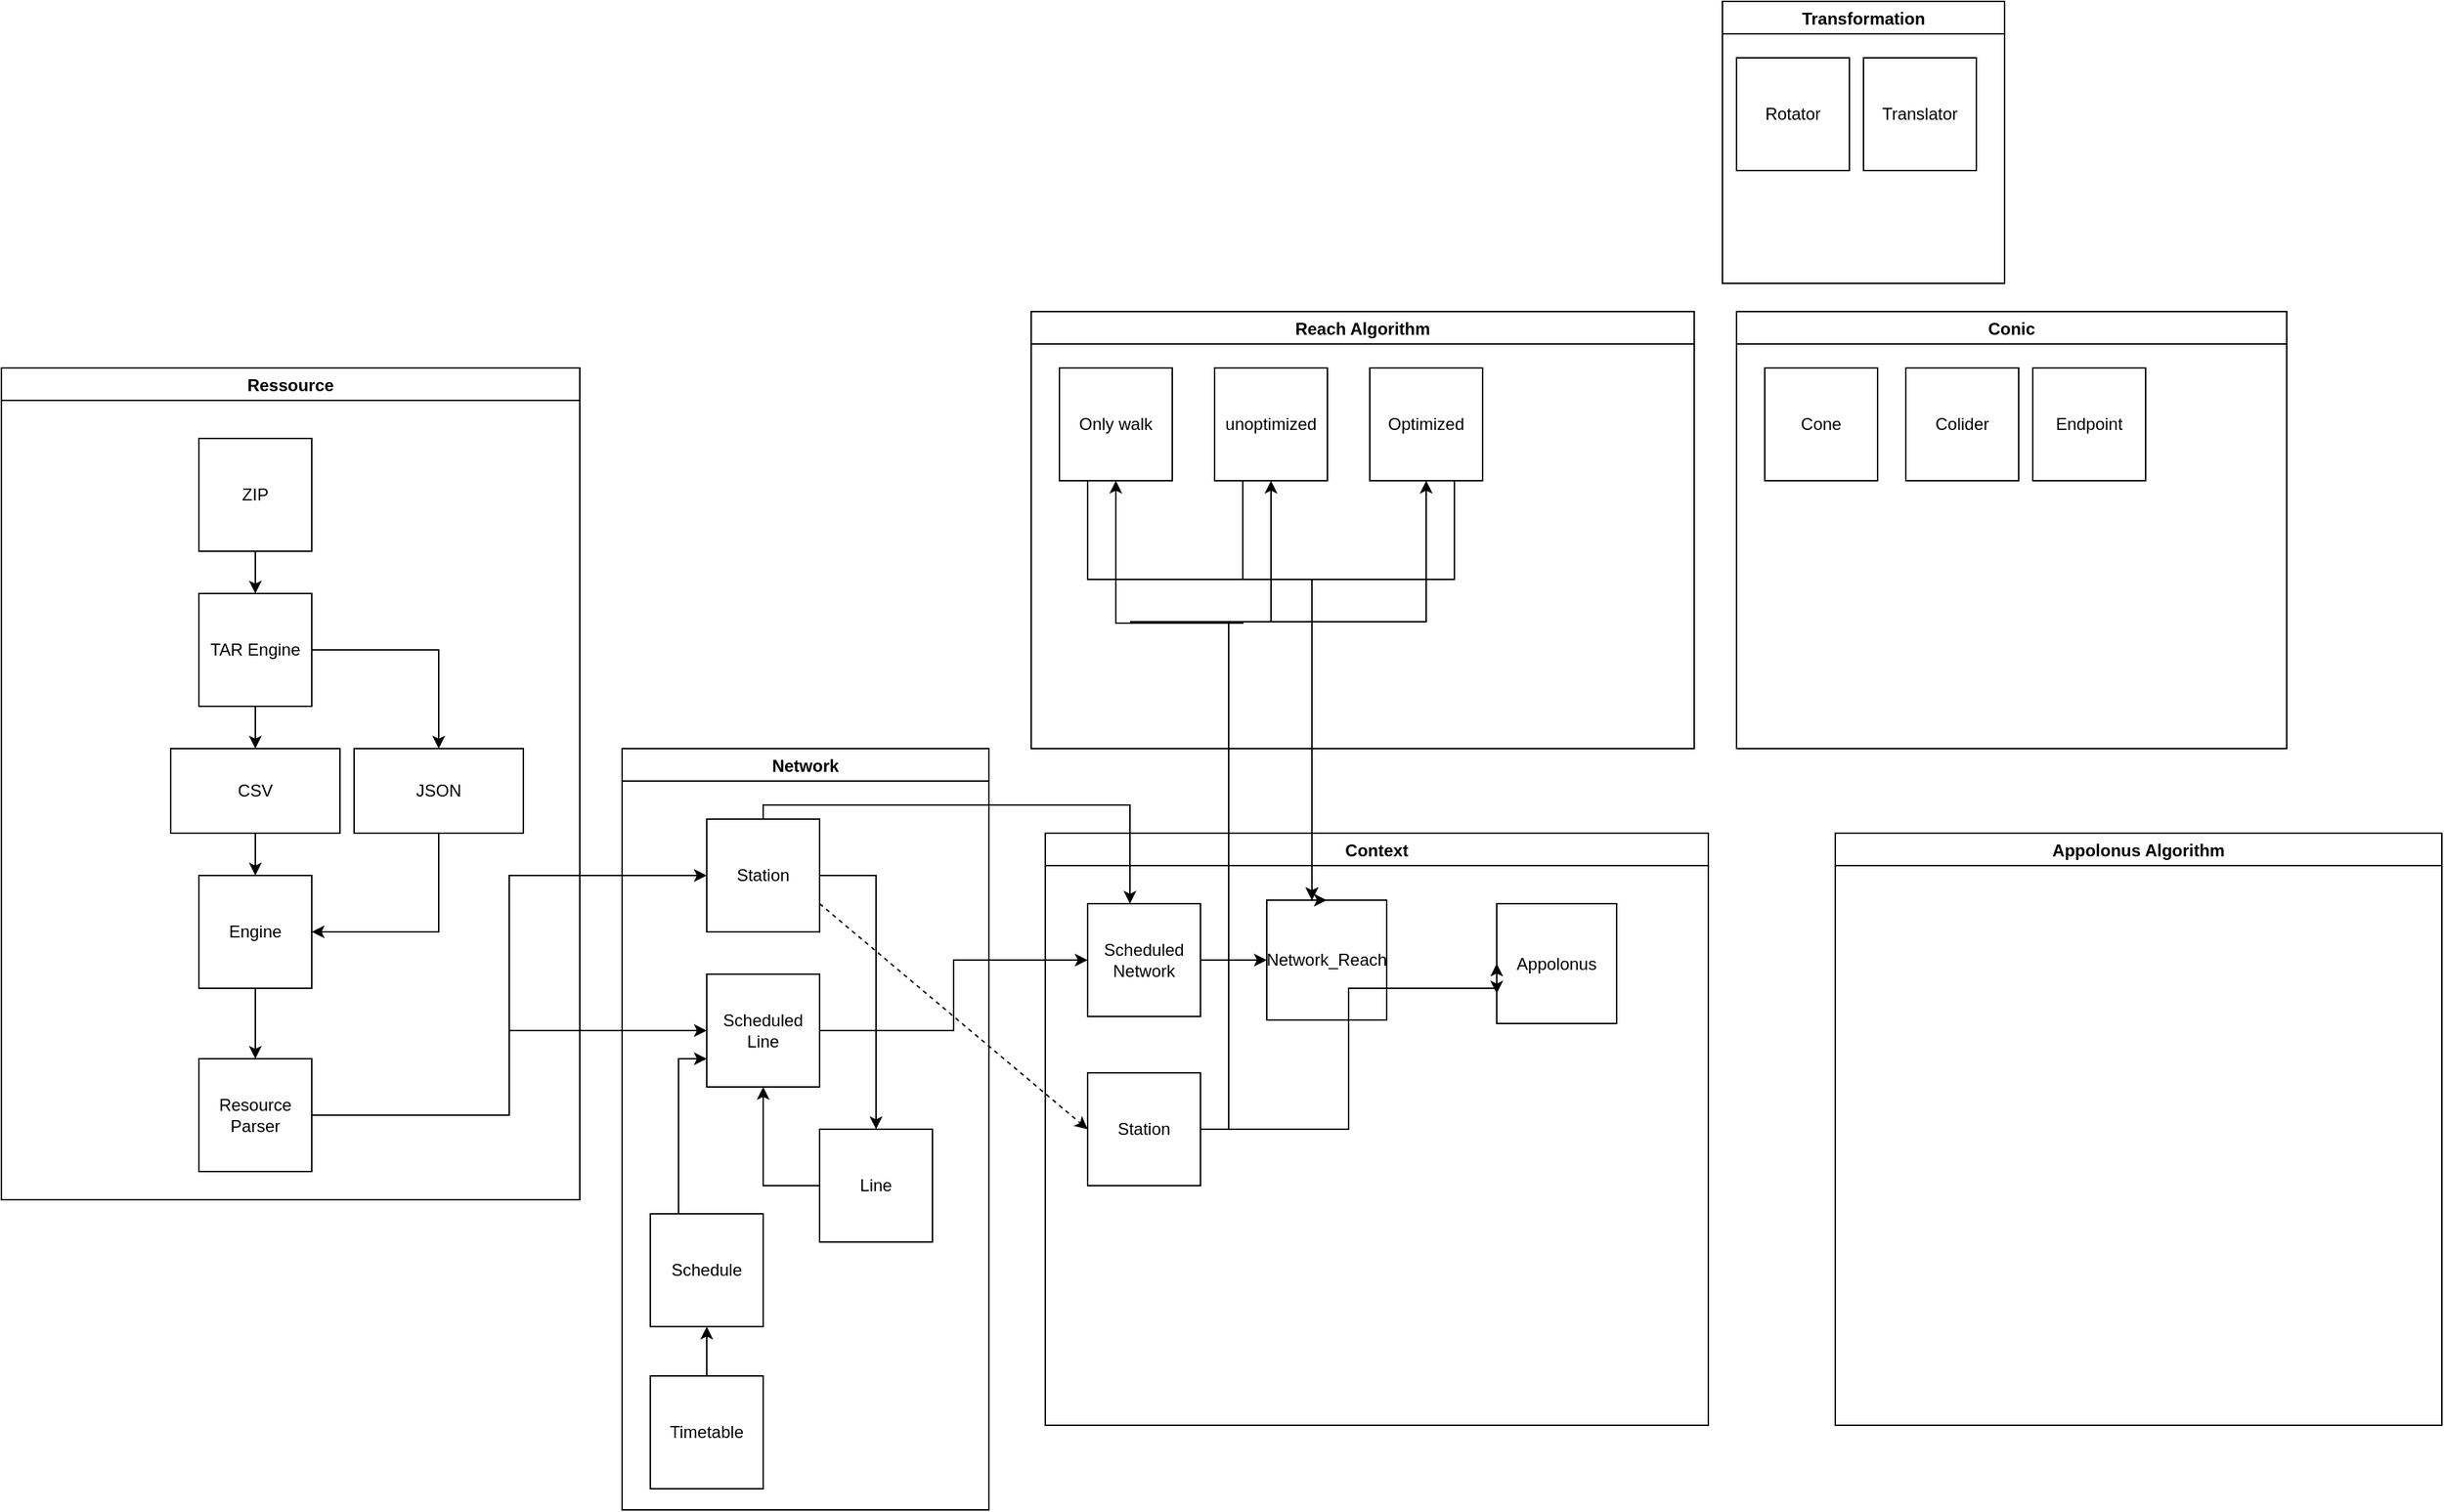 <mxfile version="23.1.1" type="device">
  <diagram id="mV9nvlgZ1SqP-orXN22f" name="Page-1">
    <mxGraphModel dx="2901" dy="2311" grid="1" gridSize="10" guides="1" tooltips="1" connect="1" arrows="1" fold="1" page="1" pageScale="1" pageWidth="827" pageHeight="1169" math="0" shadow="0">
      <root>
        <mxCell id="0" />
        <mxCell id="1" parent="0" />
        <mxCell id="259nfsBWnG1jqOeQEczo-21" style="edgeStyle=orthogonalEdgeStyle;rounded=0;orthogonalLoop=1;jettySize=auto;html=1;entryX=0;entryY=0.5;entryDx=0;entryDy=0;" parent="1" source="259nfsBWnG1jqOeQEczo-1" target="259nfsBWnG1jqOeQEczo-18" edge="1">
          <mxGeometry relative="1" as="geometry" />
        </mxCell>
        <mxCell id="259nfsBWnG1jqOeQEczo-22" style="edgeStyle=orthogonalEdgeStyle;rounded=0;orthogonalLoop=1;jettySize=auto;html=1;entryX=0;entryY=0.5;entryDx=0;entryDy=0;" parent="1" source="259nfsBWnG1jqOeQEczo-1" target="259nfsBWnG1jqOeQEczo-17" edge="1">
          <mxGeometry relative="1" as="geometry" />
        </mxCell>
        <mxCell id="259nfsBWnG1jqOeQEczo-1" value="&lt;div&gt;Resource&lt;/div&gt;&lt;div&gt;Parser&lt;br&gt;&lt;/div&gt;" style="whiteSpace=wrap;html=1;aspect=fixed;" parent="1" vertex="1">
          <mxGeometry x="80" y="430" width="80" height="80" as="geometry" />
        </mxCell>
        <mxCell id="259nfsBWnG1jqOeQEczo-7" style="edgeStyle=orthogonalEdgeStyle;rounded=0;orthogonalLoop=1;jettySize=auto;html=1;entryX=0.5;entryY=0;entryDx=0;entryDy=0;" parent="1" source="259nfsBWnG1jqOeQEczo-2" target="259nfsBWnG1jqOeQEczo-1" edge="1">
          <mxGeometry relative="1" as="geometry" />
        </mxCell>
        <mxCell id="259nfsBWnG1jqOeQEczo-2" value="Engine" style="whiteSpace=wrap;html=1;aspect=fixed;" parent="1" vertex="1">
          <mxGeometry x="80" y="300" width="80" height="80" as="geometry" />
        </mxCell>
        <mxCell id="259nfsBWnG1jqOeQEczo-5" style="edgeStyle=orthogonalEdgeStyle;rounded=0;orthogonalLoop=1;jettySize=auto;html=1;entryX=0.5;entryY=0;entryDx=0;entryDy=0;" parent="1" source="259nfsBWnG1jqOeQEczo-3" target="259nfsBWnG1jqOeQEczo-2" edge="1">
          <mxGeometry relative="1" as="geometry" />
        </mxCell>
        <mxCell id="259nfsBWnG1jqOeQEczo-3" value="CSV" style="rounded=0;whiteSpace=wrap;html=1;" parent="1" vertex="1">
          <mxGeometry x="60" y="210" width="120" height="60" as="geometry" />
        </mxCell>
        <mxCell id="259nfsBWnG1jqOeQEczo-6" style="edgeStyle=orthogonalEdgeStyle;rounded=0;orthogonalLoop=1;jettySize=auto;html=1;entryX=1;entryY=0.5;entryDx=0;entryDy=0;exitX=0.5;exitY=1;exitDx=0;exitDy=0;" parent="1" source="259nfsBWnG1jqOeQEczo-4" target="259nfsBWnG1jqOeQEczo-2" edge="1">
          <mxGeometry relative="1" as="geometry">
            <Array as="points">
              <mxPoint x="250" y="340" />
            </Array>
          </mxGeometry>
        </mxCell>
        <mxCell id="259nfsBWnG1jqOeQEczo-4" value="JSON" style="rounded=0;whiteSpace=wrap;html=1;" parent="1" vertex="1">
          <mxGeometry x="190" y="210" width="120" height="60" as="geometry" />
        </mxCell>
        <mxCell id="259nfsBWnG1jqOeQEczo-10" style="edgeStyle=orthogonalEdgeStyle;rounded=0;orthogonalLoop=1;jettySize=auto;html=1;entryX=0.5;entryY=0;entryDx=0;entryDy=0;" parent="1" source="259nfsBWnG1jqOeQEczo-8" target="259nfsBWnG1jqOeQEczo-9" edge="1">
          <mxGeometry relative="1" as="geometry" />
        </mxCell>
        <mxCell id="259nfsBWnG1jqOeQEczo-8" value="&lt;div&gt;ZIP&lt;/div&gt;" style="whiteSpace=wrap;html=1;aspect=fixed;" parent="1" vertex="1">
          <mxGeometry x="80" y="-10" width="80" height="80" as="geometry" />
        </mxCell>
        <mxCell id="259nfsBWnG1jqOeQEczo-11" style="edgeStyle=orthogonalEdgeStyle;rounded=0;orthogonalLoop=1;jettySize=auto;html=1;entryX=0.5;entryY=0;entryDx=0;entryDy=0;" parent="1" source="259nfsBWnG1jqOeQEczo-9" target="259nfsBWnG1jqOeQEczo-3" edge="1">
          <mxGeometry relative="1" as="geometry" />
        </mxCell>
        <mxCell id="259nfsBWnG1jqOeQEczo-12" style="edgeStyle=orthogonalEdgeStyle;rounded=0;orthogonalLoop=1;jettySize=auto;html=1;entryX=0.5;entryY=0;entryDx=0;entryDy=0;" parent="1" source="259nfsBWnG1jqOeQEczo-9" target="259nfsBWnG1jqOeQEczo-4" edge="1">
          <mxGeometry relative="1" as="geometry" />
        </mxCell>
        <mxCell id="259nfsBWnG1jqOeQEczo-9" value="TAR Engine" style="whiteSpace=wrap;html=1;aspect=fixed;" parent="1" vertex="1">
          <mxGeometry x="80" y="100" width="80" height="80" as="geometry" />
        </mxCell>
        <mxCell id="259nfsBWnG1jqOeQEczo-14" value="Ressource" style="swimlane;" parent="1" vertex="1">
          <mxGeometry x="-60" y="-60" width="410" height="590" as="geometry" />
        </mxCell>
        <mxCell id="259nfsBWnG1jqOeQEczo-16" value="Network" style="swimlane;" parent="1" vertex="1">
          <mxGeometry x="380" y="210" width="260" height="540" as="geometry" />
        </mxCell>
        <mxCell id="259nfsBWnG1jqOeQEczo-18" value="Scheduled Line" style="whiteSpace=wrap;html=1;aspect=fixed;" parent="259nfsBWnG1jqOeQEczo-16" vertex="1">
          <mxGeometry x="60" y="160" width="80" height="80" as="geometry" />
        </mxCell>
        <mxCell id="Zmakk4ub2AOIL455cDHX-8" style="edgeStyle=orthogonalEdgeStyle;rounded=0;orthogonalLoop=1;jettySize=auto;html=1;entryX=0.5;entryY=0;entryDx=0;entryDy=0;" edge="1" parent="259nfsBWnG1jqOeQEczo-16" source="259nfsBWnG1jqOeQEczo-17" target="Zmakk4ub2AOIL455cDHX-7">
          <mxGeometry relative="1" as="geometry">
            <mxPoint x="190" y="230" as="targetPoint" />
            <Array as="points">
              <mxPoint x="180" y="90" />
            </Array>
          </mxGeometry>
        </mxCell>
        <mxCell id="259nfsBWnG1jqOeQEczo-17" value="Station" style="whiteSpace=wrap;html=1;aspect=fixed;" parent="259nfsBWnG1jqOeQEczo-16" vertex="1">
          <mxGeometry x="60" y="50" width="80" height="80" as="geometry" />
        </mxCell>
        <mxCell id="Zmakk4ub2AOIL455cDHX-10" style="edgeStyle=orthogonalEdgeStyle;rounded=0;orthogonalLoop=1;jettySize=auto;html=1;entryX=0;entryY=0.75;entryDx=0;entryDy=0;" edge="1" parent="259nfsBWnG1jqOeQEczo-16" source="Zmakk4ub2AOIL455cDHX-4" target="259nfsBWnG1jqOeQEczo-18">
          <mxGeometry relative="1" as="geometry">
            <Array as="points">
              <mxPoint x="40" y="220" />
            </Array>
          </mxGeometry>
        </mxCell>
        <mxCell id="Zmakk4ub2AOIL455cDHX-4" value="&lt;div&gt;Schedule&lt;/div&gt;" style="whiteSpace=wrap;html=1;aspect=fixed;" vertex="1" parent="259nfsBWnG1jqOeQEczo-16">
          <mxGeometry x="20" y="330" width="80" height="80" as="geometry" />
        </mxCell>
        <mxCell id="Zmakk4ub2AOIL455cDHX-6" style="edgeStyle=orthogonalEdgeStyle;rounded=0;orthogonalLoop=1;jettySize=auto;html=1;entryX=0.5;entryY=1;entryDx=0;entryDy=0;" edge="1" parent="259nfsBWnG1jqOeQEczo-16" source="Zmakk4ub2AOIL455cDHX-5" target="Zmakk4ub2AOIL455cDHX-4">
          <mxGeometry relative="1" as="geometry" />
        </mxCell>
        <mxCell id="Zmakk4ub2AOIL455cDHX-5" value="Timetable" style="whiteSpace=wrap;html=1;aspect=fixed;" vertex="1" parent="259nfsBWnG1jqOeQEczo-16">
          <mxGeometry x="20" y="445" width="80" height="80" as="geometry" />
        </mxCell>
        <mxCell id="Zmakk4ub2AOIL455cDHX-11" style="edgeStyle=orthogonalEdgeStyle;rounded=0;orthogonalLoop=1;jettySize=auto;html=1;entryX=0.5;entryY=1;entryDx=0;entryDy=0;" edge="1" parent="259nfsBWnG1jqOeQEczo-16" source="Zmakk4ub2AOIL455cDHX-7" target="259nfsBWnG1jqOeQEczo-18">
          <mxGeometry relative="1" as="geometry">
            <Array as="points">
              <mxPoint x="100" y="310" />
            </Array>
          </mxGeometry>
        </mxCell>
        <mxCell id="Zmakk4ub2AOIL455cDHX-7" value="Line" style="whiteSpace=wrap;html=1;aspect=fixed;" vertex="1" parent="259nfsBWnG1jqOeQEczo-16">
          <mxGeometry x="140" y="270" width="80" height="80" as="geometry" />
        </mxCell>
        <mxCell id="259nfsBWnG1jqOeQEczo-23" value="Context" style="swimlane;" parent="1" vertex="1">
          <mxGeometry x="680" y="270" width="470" height="420" as="geometry" />
        </mxCell>
        <mxCell id="259nfsBWnG1jqOeQEczo-24" value="Scheduled Network" style="whiteSpace=wrap;html=1;aspect=fixed;" parent="259nfsBWnG1jqOeQEczo-23" vertex="1">
          <mxGeometry x="30" y="50" width="80" height="80" as="geometry" />
        </mxCell>
        <mxCell id="259nfsBWnG1jqOeQEczo-31" value="Network_Reach" style="whiteSpace=wrap;html=1;aspect=fixed;" parent="259nfsBWnG1jqOeQEczo-23" vertex="1">
          <mxGeometry x="157" y="47.5" width="85" height="85" as="geometry" />
        </mxCell>
        <mxCell id="259nfsBWnG1jqOeQEczo-44" value="Appolonus" style="whiteSpace=wrap;html=1;aspect=fixed;" parent="259nfsBWnG1jqOeQEczo-23" vertex="1">
          <mxGeometry x="320" y="50" width="85" height="85" as="geometry" />
        </mxCell>
        <mxCell id="Zmakk4ub2AOIL455cDHX-15" style="edgeStyle=orthogonalEdgeStyle;rounded=0;orthogonalLoop=1;jettySize=auto;html=1;entryX=0;entryY=0.5;entryDx=0;entryDy=0;" edge="1" parent="259nfsBWnG1jqOeQEczo-23" source="259nfsBWnG1jqOeQEczo-34" target="259nfsBWnG1jqOeQEczo-44">
          <mxGeometry relative="1" as="geometry">
            <Array as="points">
              <mxPoint x="215" y="210" />
              <mxPoint x="215" y="110" />
              <mxPoint x="320" y="110" />
            </Array>
          </mxGeometry>
        </mxCell>
        <mxCell id="259nfsBWnG1jqOeQEczo-34" value="Station" style="whiteSpace=wrap;html=1;aspect=fixed;" parent="259nfsBWnG1jqOeQEczo-23" vertex="1">
          <mxGeometry x="30" y="170" width="80" height="80" as="geometry" />
        </mxCell>
        <mxCell id="259nfsBWnG1jqOeQEczo-32" style="edgeStyle=orthogonalEdgeStyle;rounded=0;orthogonalLoop=1;jettySize=auto;html=1;entryX=0;entryY=0.5;entryDx=0;entryDy=0;" parent="259nfsBWnG1jqOeQEczo-23" source="259nfsBWnG1jqOeQEczo-24" edge="1" target="259nfsBWnG1jqOeQEczo-31">
          <mxGeometry relative="1" as="geometry">
            <mxPoint x="150" y="90" as="targetPoint" />
          </mxGeometry>
        </mxCell>
        <mxCell id="Zmakk4ub2AOIL455cDHX-16" style="edgeStyle=orthogonalEdgeStyle;rounded=0;orthogonalLoop=1;jettySize=auto;html=1;exitX=0;exitY=0.5;exitDx=0;exitDy=0;entryX=0;entryY=0.75;entryDx=0;entryDy=0;" edge="1" parent="259nfsBWnG1jqOeQEczo-23" source="259nfsBWnG1jqOeQEczo-44" target="259nfsBWnG1jqOeQEczo-44">
          <mxGeometry relative="1" as="geometry" />
        </mxCell>
        <mxCell id="259nfsBWnG1jqOeQEczo-25" style="edgeStyle=orthogonalEdgeStyle;rounded=0;orthogonalLoop=1;jettySize=auto;html=1;" parent="1" source="259nfsBWnG1jqOeQEczo-17" target="259nfsBWnG1jqOeQEczo-24" edge="1">
          <mxGeometry relative="1" as="geometry">
            <Array as="points">
              <mxPoint x="740" y="250" />
            </Array>
          </mxGeometry>
        </mxCell>
        <mxCell id="259nfsBWnG1jqOeQEczo-26" style="edgeStyle=orthogonalEdgeStyle;rounded=0;orthogonalLoop=1;jettySize=auto;html=1;entryX=0;entryY=0.5;entryDx=0;entryDy=0;" parent="1" source="259nfsBWnG1jqOeQEczo-18" target="259nfsBWnG1jqOeQEczo-24" edge="1">
          <mxGeometry relative="1" as="geometry" />
        </mxCell>
        <mxCell id="259nfsBWnG1jqOeQEczo-27" value="Reach Algorithm" style="swimlane;" parent="1" vertex="1">
          <mxGeometry x="670" y="-100" width="470" height="310" as="geometry" />
        </mxCell>
        <mxCell id="259nfsBWnG1jqOeQEczo-28" value="Only walk" style="whiteSpace=wrap;html=1;aspect=fixed;" parent="259nfsBWnG1jqOeQEczo-27" vertex="1">
          <mxGeometry x="20" y="40" width="80" height="80" as="geometry" />
        </mxCell>
        <mxCell id="259nfsBWnG1jqOeQEczo-29" value="unoptimized" style="whiteSpace=wrap;html=1;aspect=fixed;" parent="259nfsBWnG1jqOeQEczo-27" vertex="1">
          <mxGeometry x="130" y="40" width="80" height="80" as="geometry" />
        </mxCell>
        <mxCell id="259nfsBWnG1jqOeQEczo-30" value="Optimized" style="whiteSpace=wrap;html=1;aspect=fixed;" parent="259nfsBWnG1jqOeQEczo-27" vertex="1">
          <mxGeometry x="240" y="40" width="80" height="80" as="geometry" />
        </mxCell>
        <mxCell id="259nfsBWnG1jqOeQEczo-38" style="edgeStyle=orthogonalEdgeStyle;rounded=0;orthogonalLoop=1;jettySize=auto;html=1;exitX=0.5;exitY=0;exitDx=0;exitDy=0;entryX=0.5;entryY=1;entryDx=0;entryDy=0;" parent="259nfsBWnG1jqOeQEczo-27" target="259nfsBWnG1jqOeQEczo-28" edge="1">
          <mxGeometry relative="1" as="geometry">
            <mxPoint x="70" y="220" as="sourcePoint" />
            <mxPoint x="170" y="-200" as="targetPoint" />
            <Array as="points">
              <mxPoint x="150" y="220" />
              <mxPoint x="150" y="221" />
              <mxPoint x="60" y="221" />
            </Array>
          </mxGeometry>
        </mxCell>
        <mxCell id="259nfsBWnG1jqOeQEczo-35" value="" style="endArrow=classic;html=1;rounded=0;entryX=0;entryY=0.5;entryDx=0;entryDy=0;exitX=1;exitY=0.75;exitDx=0;exitDy=0;dashed=1;" parent="1" source="259nfsBWnG1jqOeQEczo-17" target="259nfsBWnG1jqOeQEczo-34" edge="1">
          <mxGeometry width="50" height="50" relative="1" as="geometry">
            <mxPoint x="560" y="400" as="sourcePoint" />
            <mxPoint x="610" y="350" as="targetPoint" />
          </mxGeometry>
        </mxCell>
        <mxCell id="259nfsBWnG1jqOeQEczo-40" style="edgeStyle=orthogonalEdgeStyle;rounded=0;orthogonalLoop=1;jettySize=auto;html=1;exitX=0.25;exitY=1;exitDx=0;exitDy=0;" parent="1" source="259nfsBWnG1jqOeQEczo-28" target="259nfsBWnG1jqOeQEczo-31" edge="1">
          <mxGeometry relative="1" as="geometry">
            <Array as="points">
              <mxPoint x="710" y="90" />
              <mxPoint x="869" y="90" />
            </Array>
          </mxGeometry>
        </mxCell>
        <mxCell id="259nfsBWnG1jqOeQEczo-41" style="edgeStyle=orthogonalEdgeStyle;rounded=0;orthogonalLoop=1;jettySize=auto;html=1;exitX=0.25;exitY=1;exitDx=0;exitDy=0;entryX=0.5;entryY=0;entryDx=0;entryDy=0;" parent="1" source="259nfsBWnG1jqOeQEczo-29" target="259nfsBWnG1jqOeQEczo-31" edge="1">
          <mxGeometry relative="1" as="geometry">
            <Array as="points">
              <mxPoint x="820" y="90" />
              <mxPoint x="869" y="90" />
            </Array>
          </mxGeometry>
        </mxCell>
        <mxCell id="259nfsBWnG1jqOeQEczo-42" style="edgeStyle=orthogonalEdgeStyle;rounded=0;orthogonalLoop=1;jettySize=auto;html=1;" parent="1" source="259nfsBWnG1jqOeQEczo-30" target="259nfsBWnG1jqOeQEczo-31" edge="1">
          <mxGeometry relative="1" as="geometry">
            <Array as="points">
              <mxPoint x="970" y="90" />
              <mxPoint x="869" y="90" />
            </Array>
          </mxGeometry>
        </mxCell>
        <mxCell id="259nfsBWnG1jqOeQEczo-45" value="Conic" style="swimlane;" parent="1" vertex="1">
          <mxGeometry x="1170" y="-100" width="390" height="310" as="geometry" />
        </mxCell>
        <mxCell id="259nfsBWnG1jqOeQEczo-46" value="Cone" style="whiteSpace=wrap;html=1;aspect=fixed;" parent="259nfsBWnG1jqOeQEczo-45" vertex="1">
          <mxGeometry x="20" y="40" width="80" height="80" as="geometry" />
        </mxCell>
        <mxCell id="259nfsBWnG1jqOeQEczo-47" value="Colider" style="whiteSpace=wrap;html=1;aspect=fixed;" parent="259nfsBWnG1jqOeQEczo-45" vertex="1">
          <mxGeometry x="120" y="40" width="80" height="80" as="geometry" />
        </mxCell>
        <mxCell id="259nfsBWnG1jqOeQEczo-51" value="Endpoint" style="whiteSpace=wrap;html=1;aspect=fixed;" parent="259nfsBWnG1jqOeQEczo-45" vertex="1">
          <mxGeometry x="210" y="40" width="80" height="80" as="geometry" />
        </mxCell>
        <mxCell id="259nfsBWnG1jqOeQEczo-48" value="Transformation" style="swimlane;" parent="1" vertex="1">
          <mxGeometry x="1160" y="-320" width="200" height="200" as="geometry" />
        </mxCell>
        <mxCell id="259nfsBWnG1jqOeQEczo-49" value="Rotator" style="whiteSpace=wrap;html=1;aspect=fixed;" parent="259nfsBWnG1jqOeQEczo-48" vertex="1">
          <mxGeometry x="10" y="40" width="80" height="80" as="geometry" />
        </mxCell>
        <mxCell id="259nfsBWnG1jqOeQEczo-50" value="Translator" style="whiteSpace=wrap;html=1;aspect=fixed;" parent="259nfsBWnG1jqOeQEczo-48" vertex="1">
          <mxGeometry x="100" y="40" width="80" height="80" as="geometry" />
        </mxCell>
        <mxCell id="259nfsBWnG1jqOeQEczo-53" value="Appolonus Algorithm" style="swimlane;" parent="1" vertex="1">
          <mxGeometry x="1240" y="270" width="430" height="420" as="geometry" />
        </mxCell>
        <mxCell id="259nfsBWnG1jqOeQEczo-39" style="edgeStyle=orthogonalEdgeStyle;rounded=0;orthogonalLoop=1;jettySize=auto;html=1;exitX=1;exitY=0.5;exitDx=0;exitDy=0;entryX=0.5;entryY=1;entryDx=0;entryDy=0;" parent="1" source="259nfsBWnG1jqOeQEczo-34" target="259nfsBWnG1jqOeQEczo-30" edge="1">
          <mxGeometry relative="1" as="geometry">
            <Array as="points">
              <mxPoint x="810" y="480" />
              <mxPoint x="810" y="120" />
              <mxPoint x="950" y="120" />
            </Array>
          </mxGeometry>
        </mxCell>
        <mxCell id="Zmakk4ub2AOIL455cDHX-3" value="" style="endArrow=classic;html=1;rounded=0;entryX=0.5;entryY=1;entryDx=0;entryDy=0;" edge="1" parent="1" target="259nfsBWnG1jqOeQEczo-29">
          <mxGeometry width="50" height="50" relative="1" as="geometry">
            <mxPoint x="840" y="120" as="sourcePoint" />
            <mxPoint x="950" y="170" as="targetPoint" />
          </mxGeometry>
        </mxCell>
      </root>
    </mxGraphModel>
  </diagram>
</mxfile>
